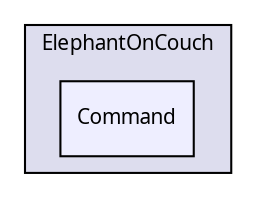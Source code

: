 digraph "src/ElephantOnCouch/Command" {
  compound=true
  node [ fontsize="10", fontname="FreeSans.ttf"];
  edge [ labelfontsize="10", labelfontname="FreeSans.ttf"];
  subgraph clusterdir_0cf4ce6bac5ce6bcb9464a1948618f7f {
    graph [ bgcolor="#ddddee", pencolor="black", label="ElephantOnCouch" fontname="FreeSans.ttf", fontsize="10", URL="dir_0cf4ce6bac5ce6bcb9464a1948618f7f.html"]
  dir_ee1d5be198751869c4997cdc273c250a [shape=box, label="Command", style="filled", fillcolor="#eeeeff", pencolor="black", URL="dir_ee1d5be198751869c4997cdc273c250a.html"];
  }
}
